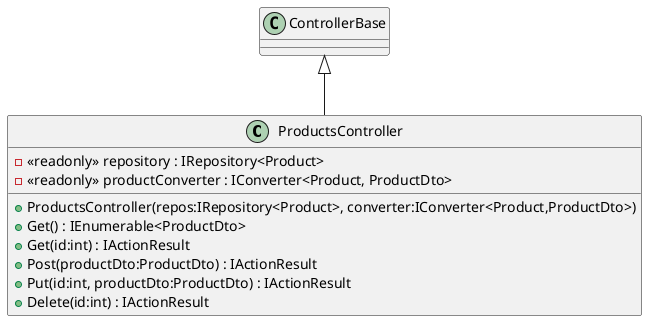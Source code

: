 @startuml
class ProductsController {
    - <<readonly>> repository : IRepository<Product>
    - <<readonly>> productConverter : IConverter<Product, ProductDto>
    + ProductsController(repos:IRepository<Product>, converter:IConverter<Product,ProductDto>)
    + Get() : IEnumerable<ProductDto>
    + Get(id:int) : IActionResult
    + Post(productDto:ProductDto) : IActionResult
    + Put(id:int, productDto:ProductDto) : IActionResult
    + Delete(id:int) : IActionResult
}
ControllerBase <|-- ProductsController
@enduml

